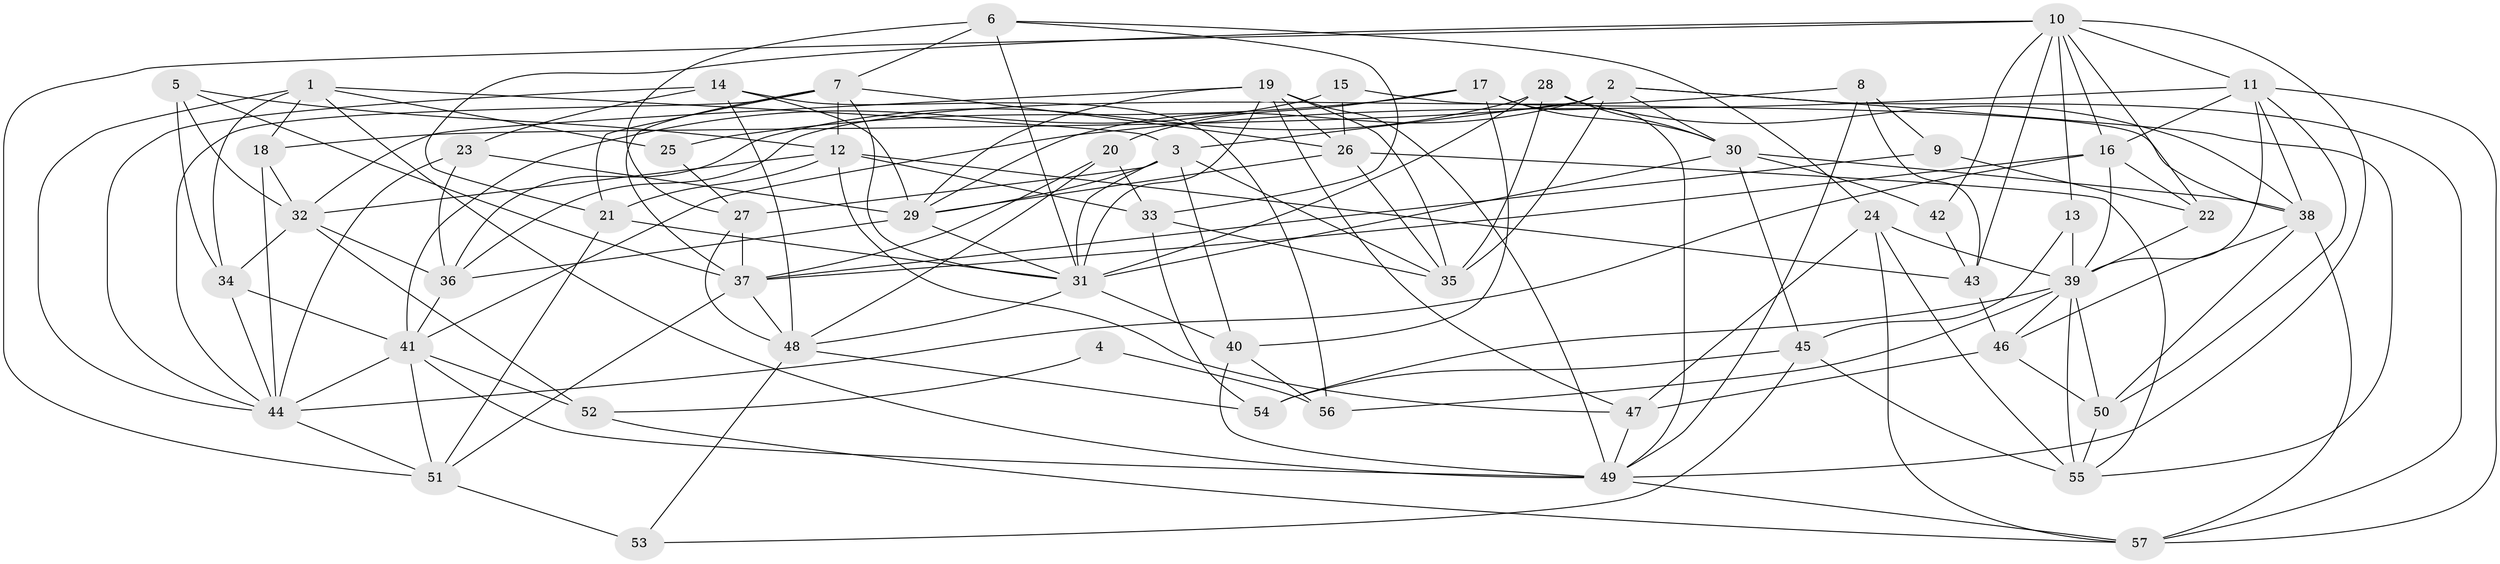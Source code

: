 // original degree distribution, {3: 0.3008849557522124, 6: 0.035398230088495575, 4: 0.23893805309734514, 2: 0.10619469026548672, 5: 0.25663716814159293, 7: 0.061946902654867256}
// Generated by graph-tools (version 1.1) at 2025/01/03/09/25 03:01:58]
// undirected, 57 vertices, 160 edges
graph export_dot {
graph [start="1"]
  node [color=gray90,style=filled];
  1;
  2;
  3;
  4;
  5;
  6;
  7;
  8;
  9;
  10;
  11;
  12;
  13;
  14;
  15;
  16;
  17;
  18;
  19;
  20;
  21;
  22;
  23;
  24;
  25;
  26;
  27;
  28;
  29;
  30;
  31;
  32;
  33;
  34;
  35;
  36;
  37;
  38;
  39;
  40;
  41;
  42;
  43;
  44;
  45;
  46;
  47;
  48;
  49;
  50;
  51;
  52;
  53;
  54;
  55;
  56;
  57;
  1 -- 3 [weight=1.0];
  1 -- 18 [weight=1.0];
  1 -- 25 [weight=1.0];
  1 -- 34 [weight=1.0];
  1 -- 44 [weight=1.0];
  1 -- 49 [weight=1.0];
  2 -- 3 [weight=1.0];
  2 -- 18 [weight=1.0];
  2 -- 29 [weight=1.0];
  2 -- 30 [weight=1.0];
  2 -- 35 [weight=1.0];
  2 -- 55 [weight=1.0];
  2 -- 57 [weight=1.0];
  3 -- 27 [weight=1.0];
  3 -- 29 [weight=1.0];
  3 -- 31 [weight=1.0];
  3 -- 35 [weight=1.0];
  3 -- 40 [weight=1.0];
  4 -- 52 [weight=1.0];
  4 -- 56 [weight=1.0];
  5 -- 12 [weight=1.0];
  5 -- 32 [weight=1.0];
  5 -- 34 [weight=1.0];
  5 -- 37 [weight=1.0];
  6 -- 7 [weight=1.0];
  6 -- 24 [weight=1.0];
  6 -- 27 [weight=1.0];
  6 -- 31 [weight=2.0];
  6 -- 33 [weight=1.0];
  7 -- 12 [weight=1.0];
  7 -- 21 [weight=1.0];
  7 -- 26 [weight=1.0];
  7 -- 31 [weight=1.0];
  7 -- 37 [weight=1.0];
  7 -- 44 [weight=1.0];
  8 -- 9 [weight=1.0];
  8 -- 36 [weight=1.0];
  8 -- 43 [weight=1.0];
  8 -- 49 [weight=1.0];
  9 -- 22 [weight=1.0];
  9 -- 37 [weight=1.0];
  10 -- 11 [weight=1.0];
  10 -- 13 [weight=1.0];
  10 -- 16 [weight=1.0];
  10 -- 21 [weight=1.0];
  10 -- 22 [weight=1.0];
  10 -- 42 [weight=1.0];
  10 -- 43 [weight=1.0];
  10 -- 49 [weight=1.0];
  10 -- 51 [weight=1.0];
  11 -- 16 [weight=2.0];
  11 -- 38 [weight=1.0];
  11 -- 39 [weight=1.0];
  11 -- 41 [weight=1.0];
  11 -- 50 [weight=1.0];
  11 -- 57 [weight=1.0];
  12 -- 21 [weight=1.0];
  12 -- 32 [weight=1.0];
  12 -- 33 [weight=2.0];
  12 -- 43 [weight=1.0];
  12 -- 47 [weight=1.0];
  13 -- 39 [weight=1.0];
  13 -- 45 [weight=1.0];
  14 -- 23 [weight=1.0];
  14 -- 29 [weight=1.0];
  14 -- 44 [weight=1.0];
  14 -- 48 [weight=1.0];
  14 -- 56 [weight=1.0];
  15 -- 26 [weight=1.0];
  15 -- 38 [weight=1.0];
  15 -- 41 [weight=2.0];
  16 -- 22 [weight=1.0];
  16 -- 37 [weight=1.0];
  16 -- 39 [weight=1.0];
  16 -- 44 [weight=1.0];
  17 -- 20 [weight=1.0];
  17 -- 25 [weight=1.0];
  17 -- 30 [weight=1.0];
  17 -- 40 [weight=1.0];
  17 -- 49 [weight=1.0];
  18 -- 32 [weight=1.0];
  18 -- 44 [weight=1.0];
  19 -- 26 [weight=1.0];
  19 -- 29 [weight=1.0];
  19 -- 31 [weight=1.0];
  19 -- 32 [weight=2.0];
  19 -- 35 [weight=1.0];
  19 -- 47 [weight=1.0];
  19 -- 49 [weight=1.0];
  20 -- 33 [weight=1.0];
  20 -- 37 [weight=1.0];
  20 -- 48 [weight=1.0];
  21 -- 31 [weight=1.0];
  21 -- 51 [weight=1.0];
  22 -- 39 [weight=1.0];
  23 -- 29 [weight=1.0];
  23 -- 36 [weight=1.0];
  23 -- 44 [weight=1.0];
  24 -- 39 [weight=1.0];
  24 -- 47 [weight=1.0];
  24 -- 55 [weight=1.0];
  24 -- 57 [weight=1.0];
  25 -- 27 [weight=1.0];
  26 -- 29 [weight=1.0];
  26 -- 35 [weight=1.0];
  26 -- 55 [weight=1.0];
  27 -- 37 [weight=1.0];
  27 -- 48 [weight=1.0];
  28 -- 30 [weight=1.0];
  28 -- 31 [weight=2.0];
  28 -- 35 [weight=1.0];
  28 -- 36 [weight=1.0];
  28 -- 38 [weight=1.0];
  29 -- 31 [weight=1.0];
  29 -- 36 [weight=1.0];
  30 -- 31 [weight=1.0];
  30 -- 38 [weight=1.0];
  30 -- 42 [weight=1.0];
  30 -- 45 [weight=1.0];
  31 -- 40 [weight=1.0];
  31 -- 48 [weight=1.0];
  32 -- 34 [weight=1.0];
  32 -- 36 [weight=1.0];
  32 -- 52 [weight=1.0];
  33 -- 35 [weight=1.0];
  33 -- 54 [weight=1.0];
  34 -- 41 [weight=1.0];
  34 -- 44 [weight=1.0];
  36 -- 41 [weight=1.0];
  37 -- 48 [weight=1.0];
  37 -- 51 [weight=1.0];
  38 -- 46 [weight=1.0];
  38 -- 50 [weight=1.0];
  38 -- 57 [weight=1.0];
  39 -- 46 [weight=1.0];
  39 -- 50 [weight=1.0];
  39 -- 54 [weight=1.0];
  39 -- 55 [weight=1.0];
  39 -- 56 [weight=1.0];
  40 -- 49 [weight=1.0];
  40 -- 56 [weight=1.0];
  41 -- 44 [weight=1.0];
  41 -- 49 [weight=2.0];
  41 -- 51 [weight=1.0];
  41 -- 52 [weight=1.0];
  42 -- 43 [weight=1.0];
  43 -- 46 [weight=1.0];
  44 -- 51 [weight=1.0];
  45 -- 53 [weight=1.0];
  45 -- 54 [weight=1.0];
  45 -- 55 [weight=1.0];
  46 -- 47 [weight=1.0];
  46 -- 50 [weight=1.0];
  47 -- 49 [weight=1.0];
  48 -- 53 [weight=1.0];
  48 -- 54 [weight=1.0];
  49 -- 57 [weight=1.0];
  50 -- 55 [weight=1.0];
  51 -- 53 [weight=1.0];
  52 -- 57 [weight=1.0];
}
